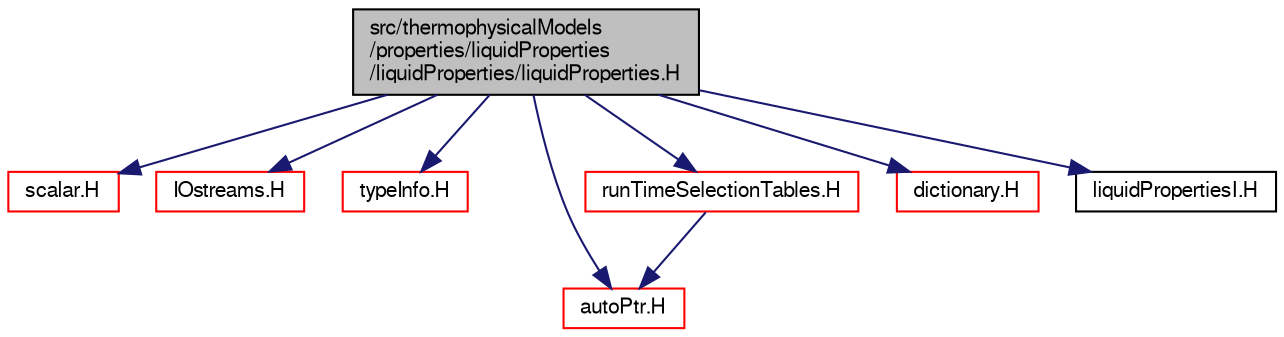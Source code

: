 digraph "src/thermophysicalModels/properties/liquidProperties/liquidProperties/liquidProperties.H"
{
  bgcolor="transparent";
  edge [fontname="FreeSans",fontsize="10",labelfontname="FreeSans",labelfontsize="10"];
  node [fontname="FreeSans",fontsize="10",shape=record];
  Node0 [label="src/thermophysicalModels\l/properties/liquidProperties\l/liquidProperties/liquidProperties.H",height=0.2,width=0.4,color="black", fillcolor="grey75", style="filled", fontcolor="black"];
  Node0 -> Node1 [color="midnightblue",fontsize="10",style="solid",fontname="FreeSans"];
  Node1 [label="scalar.H",height=0.2,width=0.4,color="red",URL="$a12533.html"];
  Node0 -> Node24 [color="midnightblue",fontsize="10",style="solid",fontname="FreeSans"];
  Node24 [label="IOstreams.H",height=0.2,width=0.4,color="red",URL="$a09104.html",tooltip="Useful combination of include files which define Sin, Sout and Serr and the use of IO streams general..."];
  Node0 -> Node35 [color="midnightblue",fontsize="10",style="solid",fontname="FreeSans"];
  Node35 [label="typeInfo.H",height=0.2,width=0.4,color="red",URL="$a09341.html"];
  Node0 -> Node50 [color="midnightblue",fontsize="10",style="solid",fontname="FreeSans"];
  Node50 [label="autoPtr.H",height=0.2,width=0.4,color="red",URL="$a11078.html"];
  Node0 -> Node49 [color="midnightblue",fontsize="10",style="solid",fontname="FreeSans"];
  Node49 [label="runTimeSelectionTables.H",height=0.2,width=0.4,color="red",URL="$a09266.html",tooltip="Macros to ease declaration of run-time selection tables. "];
  Node49 -> Node50 [color="midnightblue",fontsize="10",style="solid",fontname="FreeSans"];
  Node0 -> Node61 [color="midnightblue",fontsize="10",style="solid",fontname="FreeSans"];
  Node61 [label="dictionary.H",height=0.2,width=0.4,color="red",URL="$a08804.html"];
  Node0 -> Node78 [color="midnightblue",fontsize="10",style="solid",fontname="FreeSans"];
  Node78 [label="liquidPropertiesI.H",height=0.2,width=0.4,color="black",URL="$a15848.html"];
}
